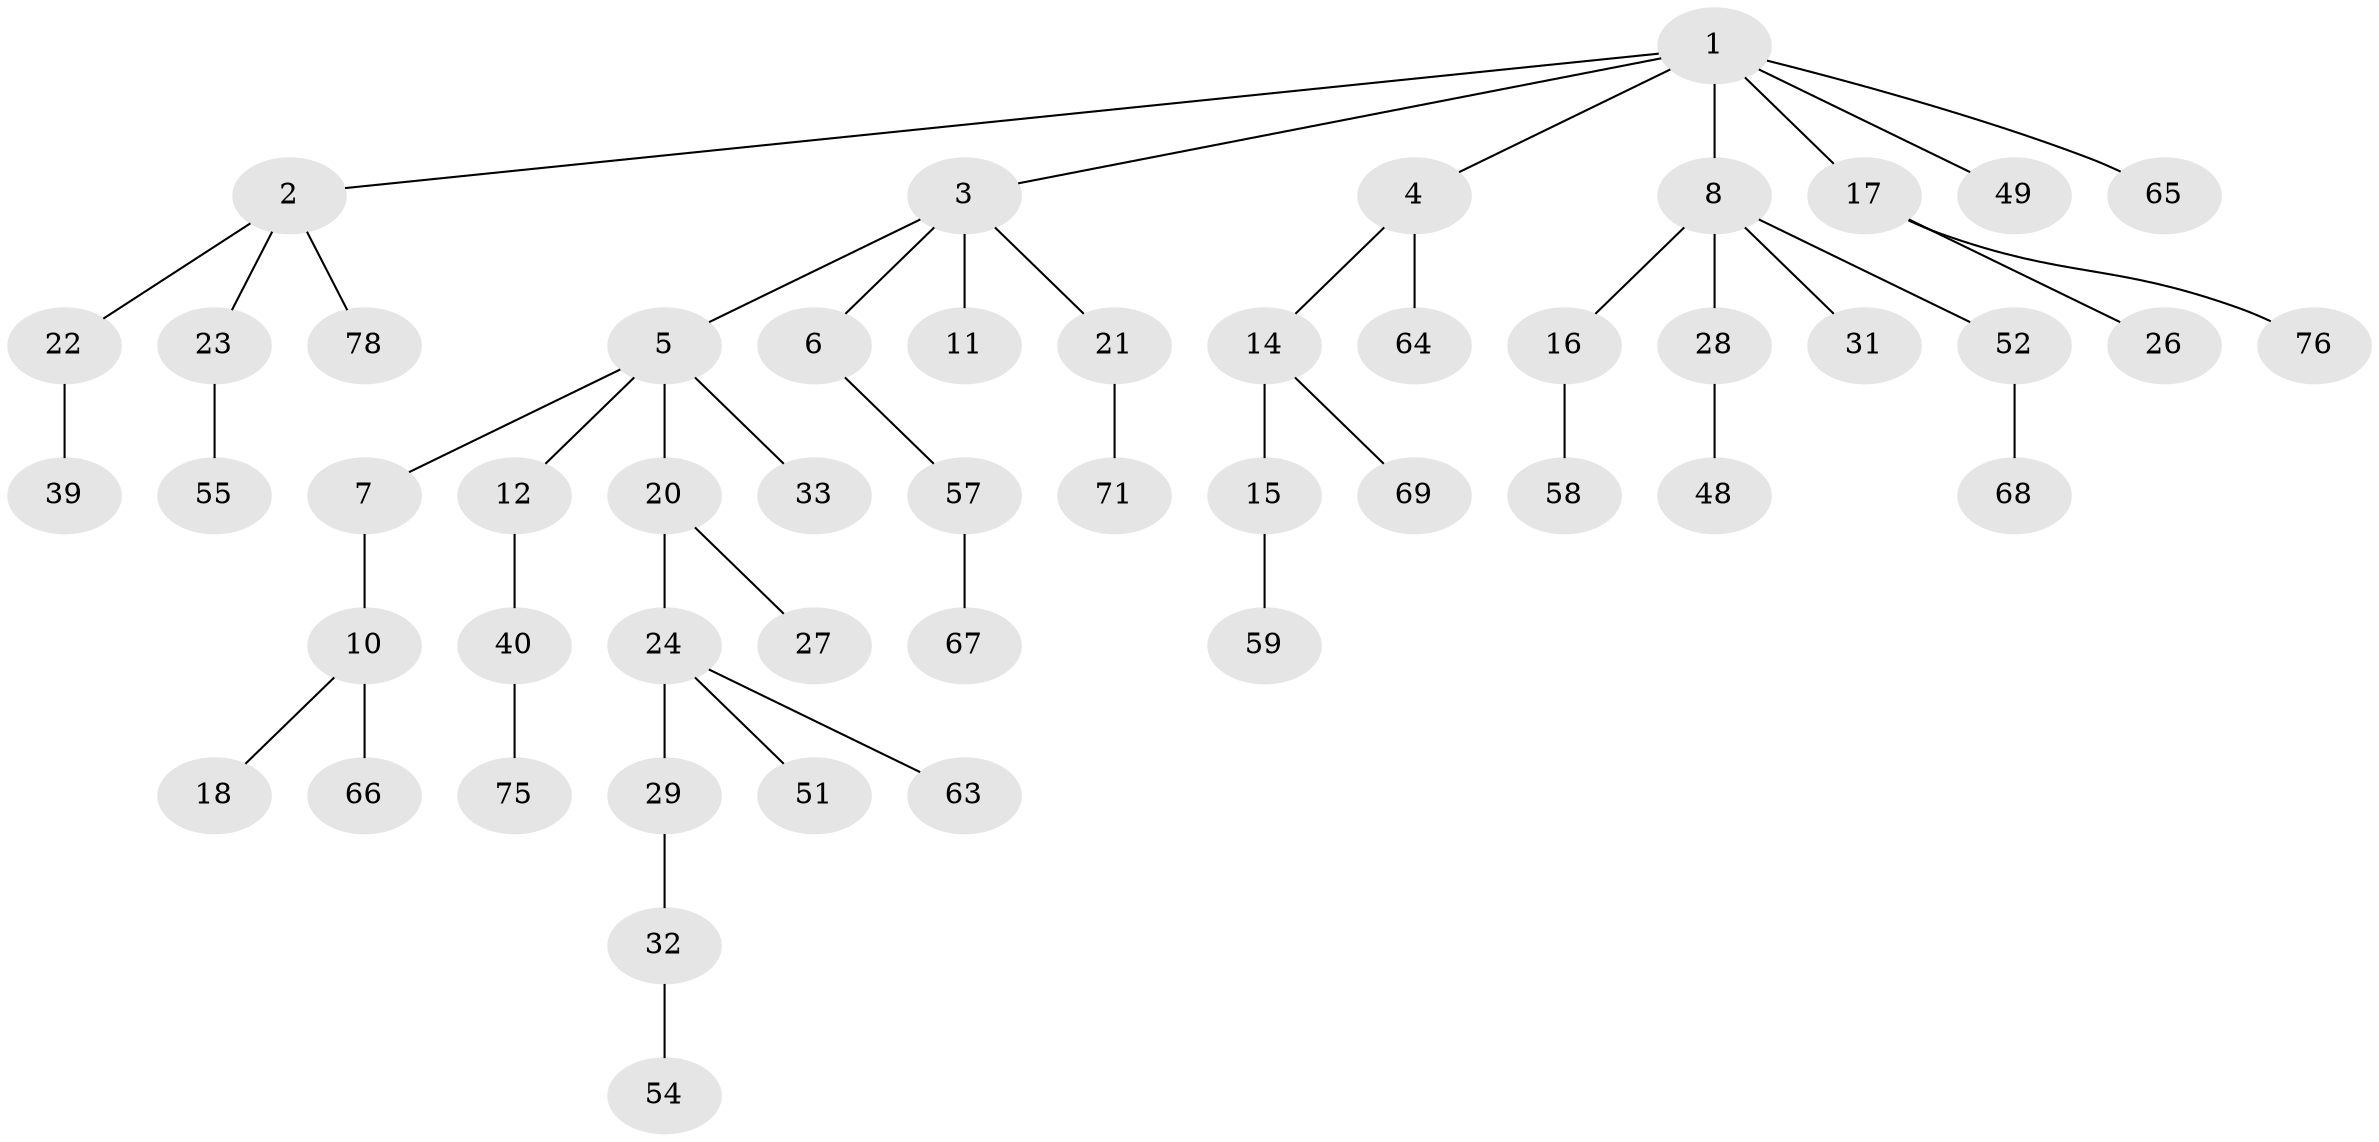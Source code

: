// original degree distribution, {7: 0.01282051282051282, 4: 0.05128205128205128, 6: 0.02564102564102564, 2: 0.20512820512820512, 5: 0.02564102564102564, 1: 0.5256410256410257, 3: 0.15384615384615385}
// Generated by graph-tools (version 1.1) at 2025/42/03/06/25 10:42:04]
// undirected, 50 vertices, 49 edges
graph export_dot {
graph [start="1"]
  node [color=gray90,style=filled];
  1 [super="+36"];
  2 [super="+13"];
  3 [super="+42"];
  4 [super="+60"];
  5 [super="+37"];
  6 [super="+19"];
  7;
  8 [super="+9"];
  10 [super="+62"];
  11;
  12 [super="+34"];
  14 [super="+35"];
  15 [super="+44"];
  16 [super="+25"];
  17 [super="+47"];
  18;
  20;
  21 [super="+45"];
  22 [super="+30"];
  23 [super="+46"];
  24 [super="+56"];
  26 [super="+38"];
  27 [super="+61"];
  28 [super="+53"];
  29 [super="+50"];
  31 [super="+70"];
  32 [super="+73"];
  33;
  39 [super="+41"];
  40 [super="+43"];
  48;
  49;
  51;
  52;
  54;
  55;
  57 [super="+77"];
  58;
  59 [super="+72"];
  63;
  64;
  65;
  66;
  67;
  68 [super="+74"];
  69;
  71;
  75;
  76;
  78;
  1 -- 2;
  1 -- 3;
  1 -- 4;
  1 -- 8;
  1 -- 17;
  1 -- 49;
  1 -- 65;
  2 -- 22;
  2 -- 78;
  2 -- 23;
  3 -- 5;
  3 -- 6;
  3 -- 11;
  3 -- 21;
  4 -- 14;
  4 -- 64;
  5 -- 7;
  5 -- 12;
  5 -- 20;
  5 -- 33;
  6 -- 57;
  7 -- 10;
  8 -- 16;
  8 -- 31;
  8 -- 52;
  8 -- 28;
  10 -- 18;
  10 -- 66;
  12 -- 40;
  14 -- 15;
  14 -- 69;
  15 -- 59;
  16 -- 58;
  17 -- 26;
  17 -- 76;
  20 -- 24;
  20 -- 27;
  21 -- 71;
  22 -- 39;
  23 -- 55;
  24 -- 29;
  24 -- 51;
  24 -- 63;
  28 -- 48;
  29 -- 32;
  32 -- 54;
  40 -- 75;
  52 -- 68;
  57 -- 67;
}
